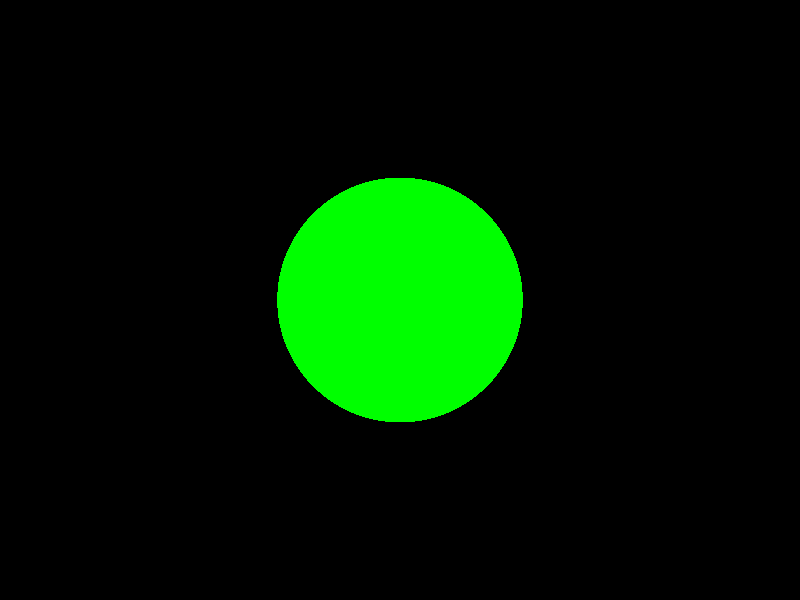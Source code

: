 //  1_sample.pov
  
camera{ 
  location <0.0, 0.0, -10.0> 
  look_at  <0.0, 0.0, 0.0>
} 

light_source { 
  <5.0,5.0,-5.0> 
  color rgb <1.0, 1.0, 1.0>
} 

sphere { <0.0, 0.0 ,0.0>, 2.0  
  pigment { rgb <0.0, 1.0, 0.0> }
} 